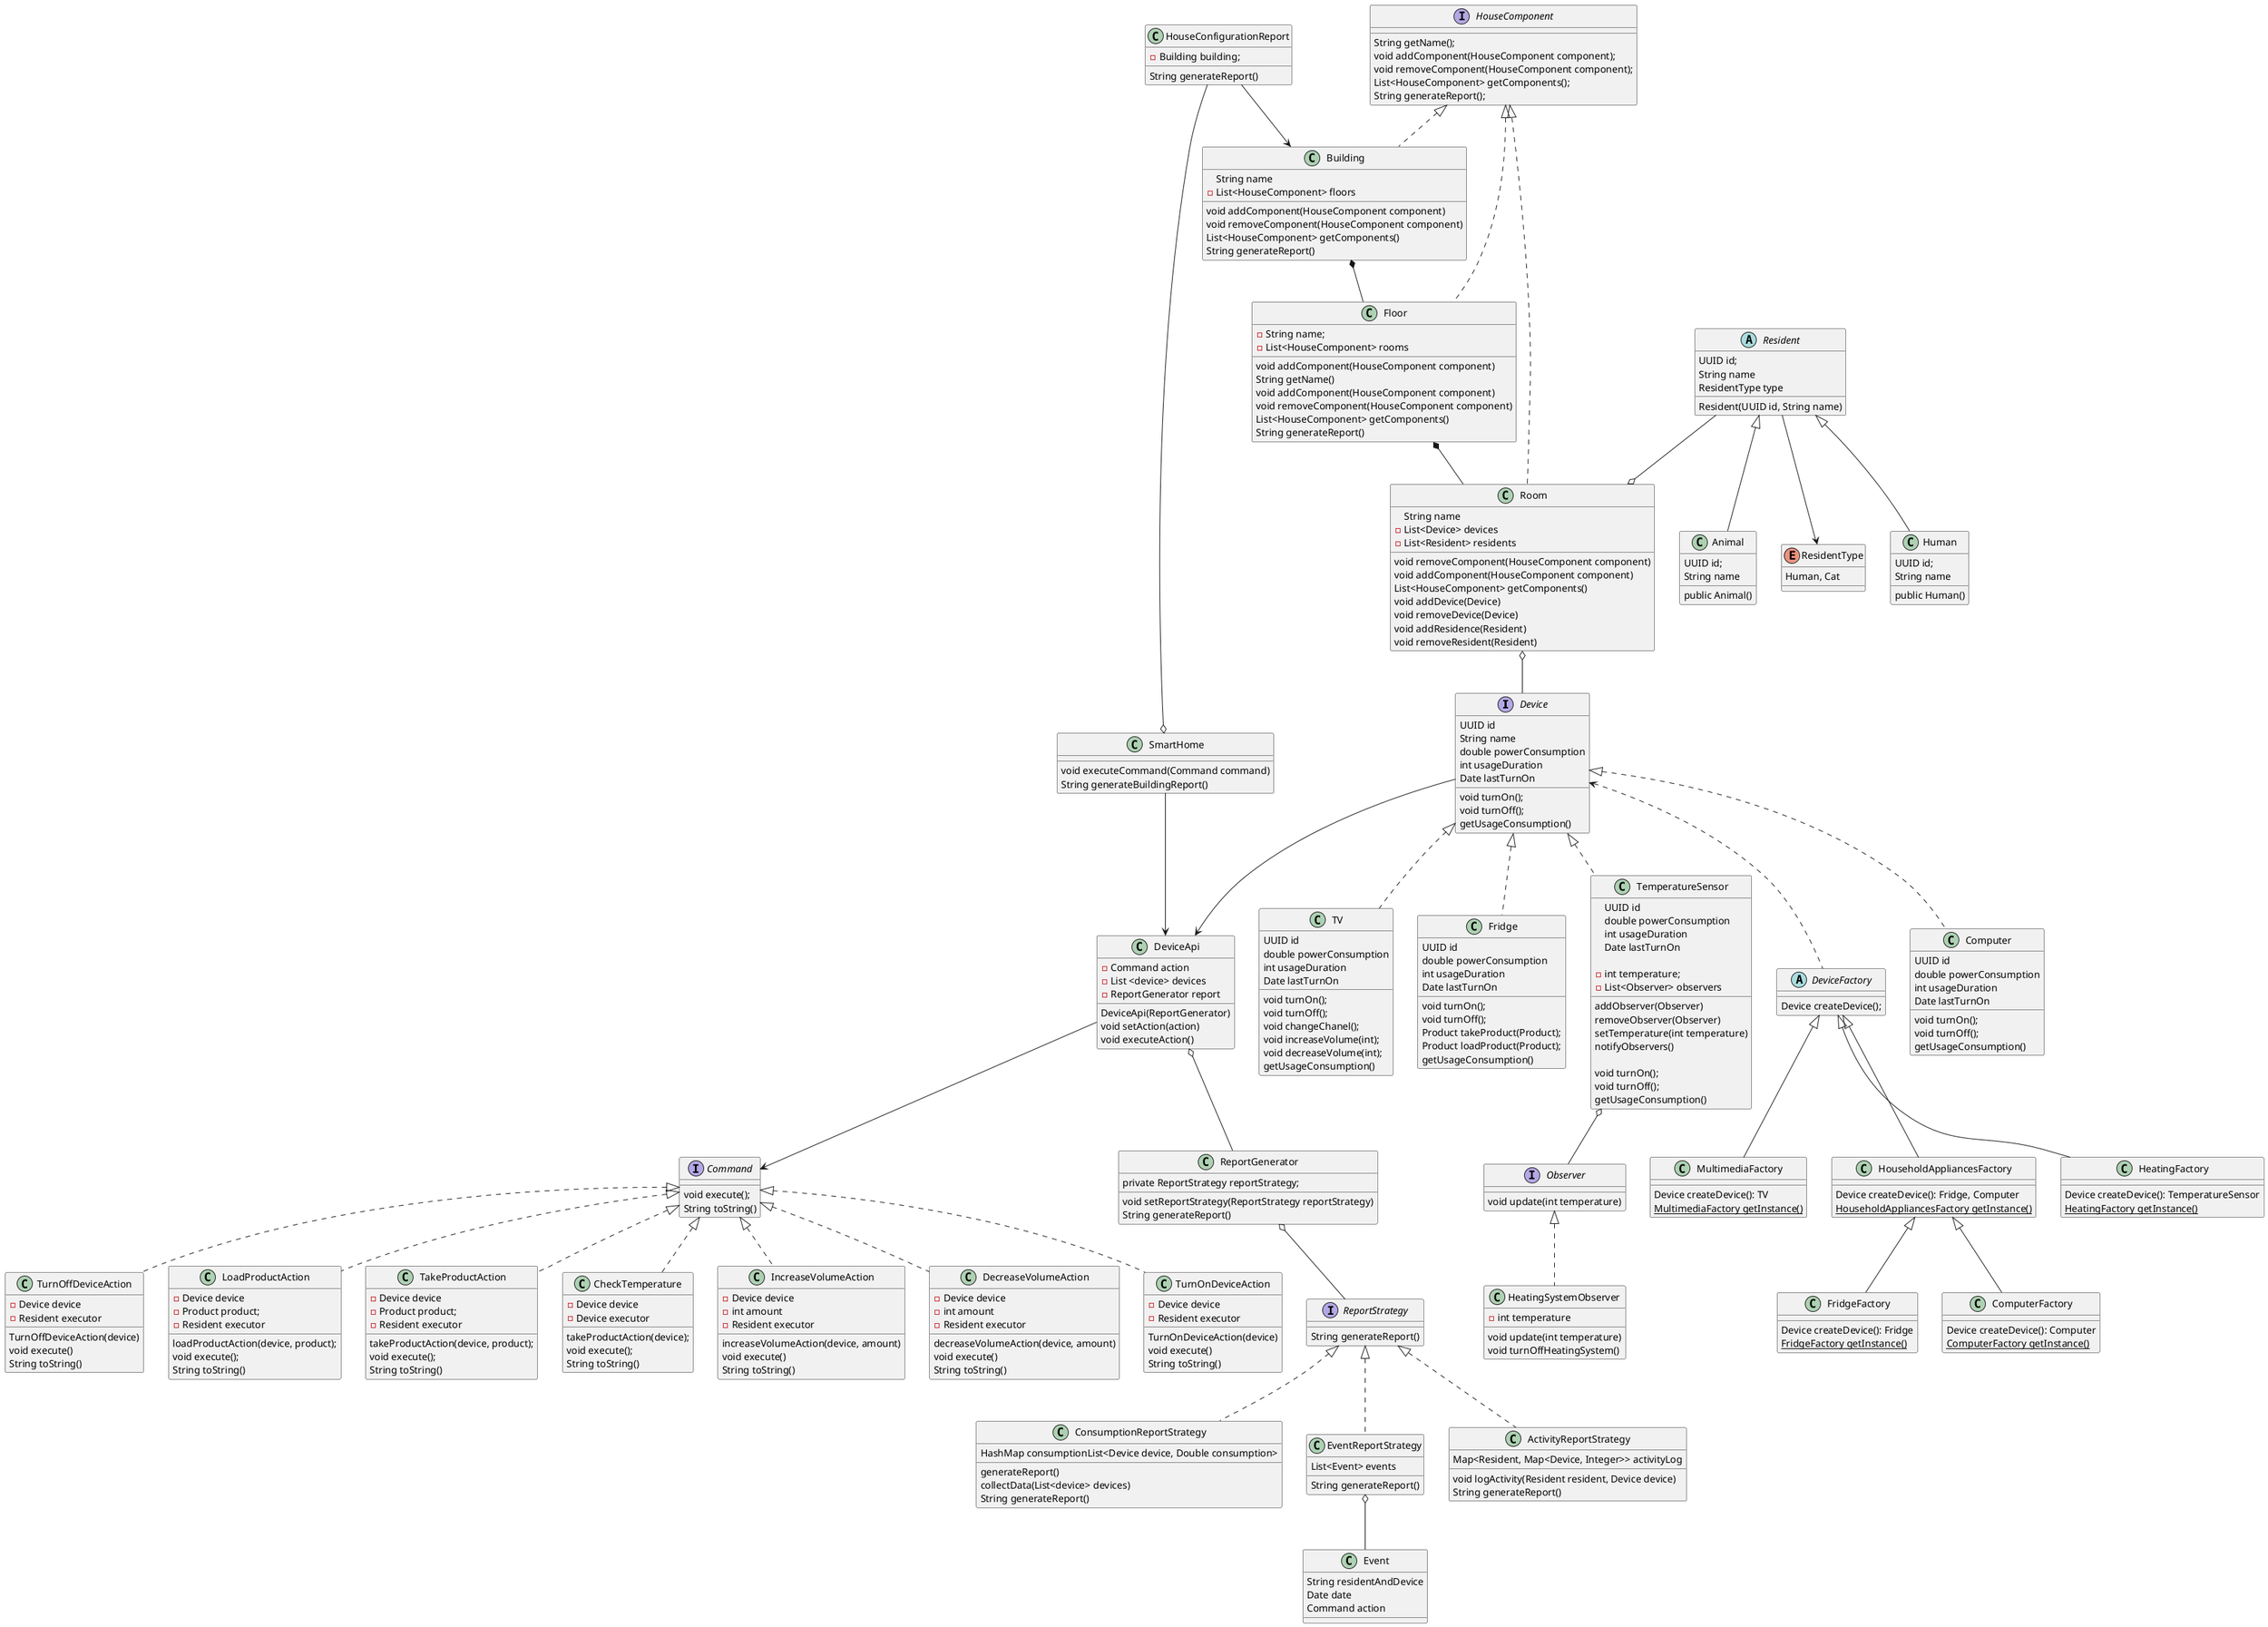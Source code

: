 @startuml

interface Device {
    UUID id
    String name
    double powerConsumption
    int usageDuration
    Date lastTurnOn

    void turnOn();
    void turnOff();
    getUsageConsumption()
}

class Computer implements Device {
    UUID id
    double powerConsumption
    int usageDuration
    Date lastTurnOn

    void turnOn();
    void turnOff();
    getUsageConsumption()
}

class TV implements Device {
    UUID id
    double powerConsumption
    int usageDuration
    Date lastTurnOn

    void turnOn();
    void turnOff();
    void changeChanel();
    void increaseVolume(int);
    void decreaseVolume(int);
    getUsageConsumption()

}

class Fridge implements Device {
    UUID id
    double powerConsumption
    int usageDuration
    Date lastTurnOn

    void turnOn();
    void turnOff();
    Product takeProduct(Product);
    Product loadProduct(Product);
    getUsageConsumption()

}


class TemperatureSensor implements Device {
    UUID id
    double powerConsumption
    int usageDuration
    Date lastTurnOn

    - int temperature;
    - List<Observer> observers
    addObserver(Observer)
    removeObserver(Observer)
    setTemperature(int temperature)
    notifyObservers()

    void turnOn();
    void turnOff();
    getUsageConsumption()

}

'Device Factory

abstract class DeviceFactory {
    Device createDevice();
}

class MultimediaFactory extends DeviceFactory {
    Device createDevice(): TV
    {static} MultimediaFactory getInstance()
}

class HouseholdAppliancesFactory extends DeviceFactory {
    Device createDevice(): Fridge, Computer
    {static} HouseholdAppliancesFactory getInstance()
}

class ComputerFactory extends HouseholdAppliancesFactory{
    Device createDevice(): Computer
    {static} ComputerFactory getInstance()
}

class FridgeFactory extends HouseholdAppliancesFactory{
    Device createDevice(): Fridge
    {static} FridgeFactory getInstance()
}

class HeatingFactory extends DeviceFactory {
    Device createDevice(): TemperatureSensor
    {static} HeatingFactory getInstance()
}

class HeatingSystemObserver implements Observer{
   -int temperature
    void update(int temperature)
    void turnOffHeatingSystem()
'    if temperature is over 20 turn off heating else turn on
}

'///////////////////////////////

interface Observer {
    void update(int temperature)
}


class Room implements HouseComponent {
    String name
    -List<Device> devices
    -List<Resident> residents

    void removeComponent(HouseComponent component)
    void addComponent(HouseComponent component)
    List<HouseComponent> getComponents()
    void addDevice(Device)
    void removeDevice(Device)
    void addResidence(Resident)
    void removeResident(Resident)

}

class Floor implements HouseComponent {
    -String name;
    -List<HouseComponent> rooms
    void addComponent(HouseComponent component)
    String getName()
    void addComponent(HouseComponent component)
    void removeComponent(HouseComponent component)
    List<HouseComponent> getComponents()
    String generateReport()
}

class Building implements HouseComponent {
    String name
    -List<HouseComponent> floors
    void addComponent(HouseComponent component)
    void removeComponent(HouseComponent component)
    List<HouseComponent> getComponents()
    String generateReport()
}

Building *-- Floor
Floor *-- Room
Room o-- Device
Resident --o Room

HouseConfigurationReport --> Building

'Command

interface Command {
    void execute();
    String toString()
}

class TurnOnDeviceAction implements Command {
    -Device device
    -Resident executor
    TurnOnDeviceAction(device)
    void execute()
    String toString()
}

class TurnOffDeviceAction implements Command {
    -Device device
    -Resident executor
    TurnOffDeviceAction(device)
    void execute()
    String toString()
}

class LoadProductAction implements Command {
    -Device device
    -Product product;
    -Resident executor
    loadProductAction(device, product);
    void execute();
    String toString()
}

class TakeProductAction implements Command {
    -Device device
    -Product product;
    -Resident executor
    takeProductAction(device, product);
    void execute();
    String toString()
}

class CheckTemperature implements Command {
    -Device device
    -Device executor
    takeProductAction(device);
    void execute();
    String toString()
}

class IncreaseVolumeAction implements Command {
    -Device device
    -int amount
    -Resident executor
    increaseVolumeAction(device, amount)
    void execute()
    String toString()
}

class DecreaseVolumeAction implements Command {
    -Device device
    -int amount
    -Resident executor
    decreaseVolumeAction(device, amount)
    void execute()
    String toString()
}

class DeviceApi {
    -Command action
    -List <device> devices
    -ReportGenerator report
    DeviceApi(ReportGenerator)
    void setAction(action)
    void executeAction()
}

Device --> DeviceApi
'////////////////////////////

abstract class Resident {
    UUID id;
    String name
    ResidentType type

    Resident(UUID id, String name)
}

enum ResidentType {
    Human, Cat
}

Resident --> ResidentType

class Human extends Resident{
    UUID id;
    String name
    public Human()
}

class Animal extends Resident {
    UUID id;
    String name
    public Animal()
}

class SmartHome{
    void executeCommand(Command command)
    String generateBuildingReport()
}

HouseConfigurationReport --o SmartHome

interface ReportStrategy {
    String generateReport()
}

class ConsumptionReportStrategy implements ReportStrategy{
    HashMap consumptionList<Device device, Double consumption>
    generateReport()
    collectData(List<device> devices)
    String generateReport()
}

class EventReportStrategy implements ReportStrategy{
    List<Event> events
    String generateReport()
}

ReportGenerator o-- ReportStrategy
SmartHome --> DeviceApi

class ActivityReportStrategy implements ReportStrategy{
    Map<Resident, Map<Device, Integer>> activityLog
    void logActivity(Resident resident, Device device)
    String generateReport()
}

class HouseConfigurationReport {
    -Building building;
    String generateReport()
}

class ReportGenerator {
    private ReportStrategy reportStrategy;

   void setReportStrategy(ReportStrategy reportStrategy)
    String generateReport()
}


DeviceApi o-- ReportGenerator
'SmartHome --> Building

class Event {
    String residentAndDevice
    Date date
    Command action
}

EventReportStrategy o-- Event

interface HouseComponent {
    String getName();
    void addComponent(HouseComponent component);
    void removeComponent(HouseComponent component);
    List<HouseComponent> getComponents();
    String generateReport();
}

Device <.. DeviceFactory
TemperatureSensor o-- Observer
DeviceApi --> Command

@enduml